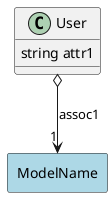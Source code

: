 @startuml

class "User" as Model {
 string attr1

 
}

rectangle "ModelName" as ModelName #lightblue {
}

Model o--> "1" ModelName : assoc1





@enduml
